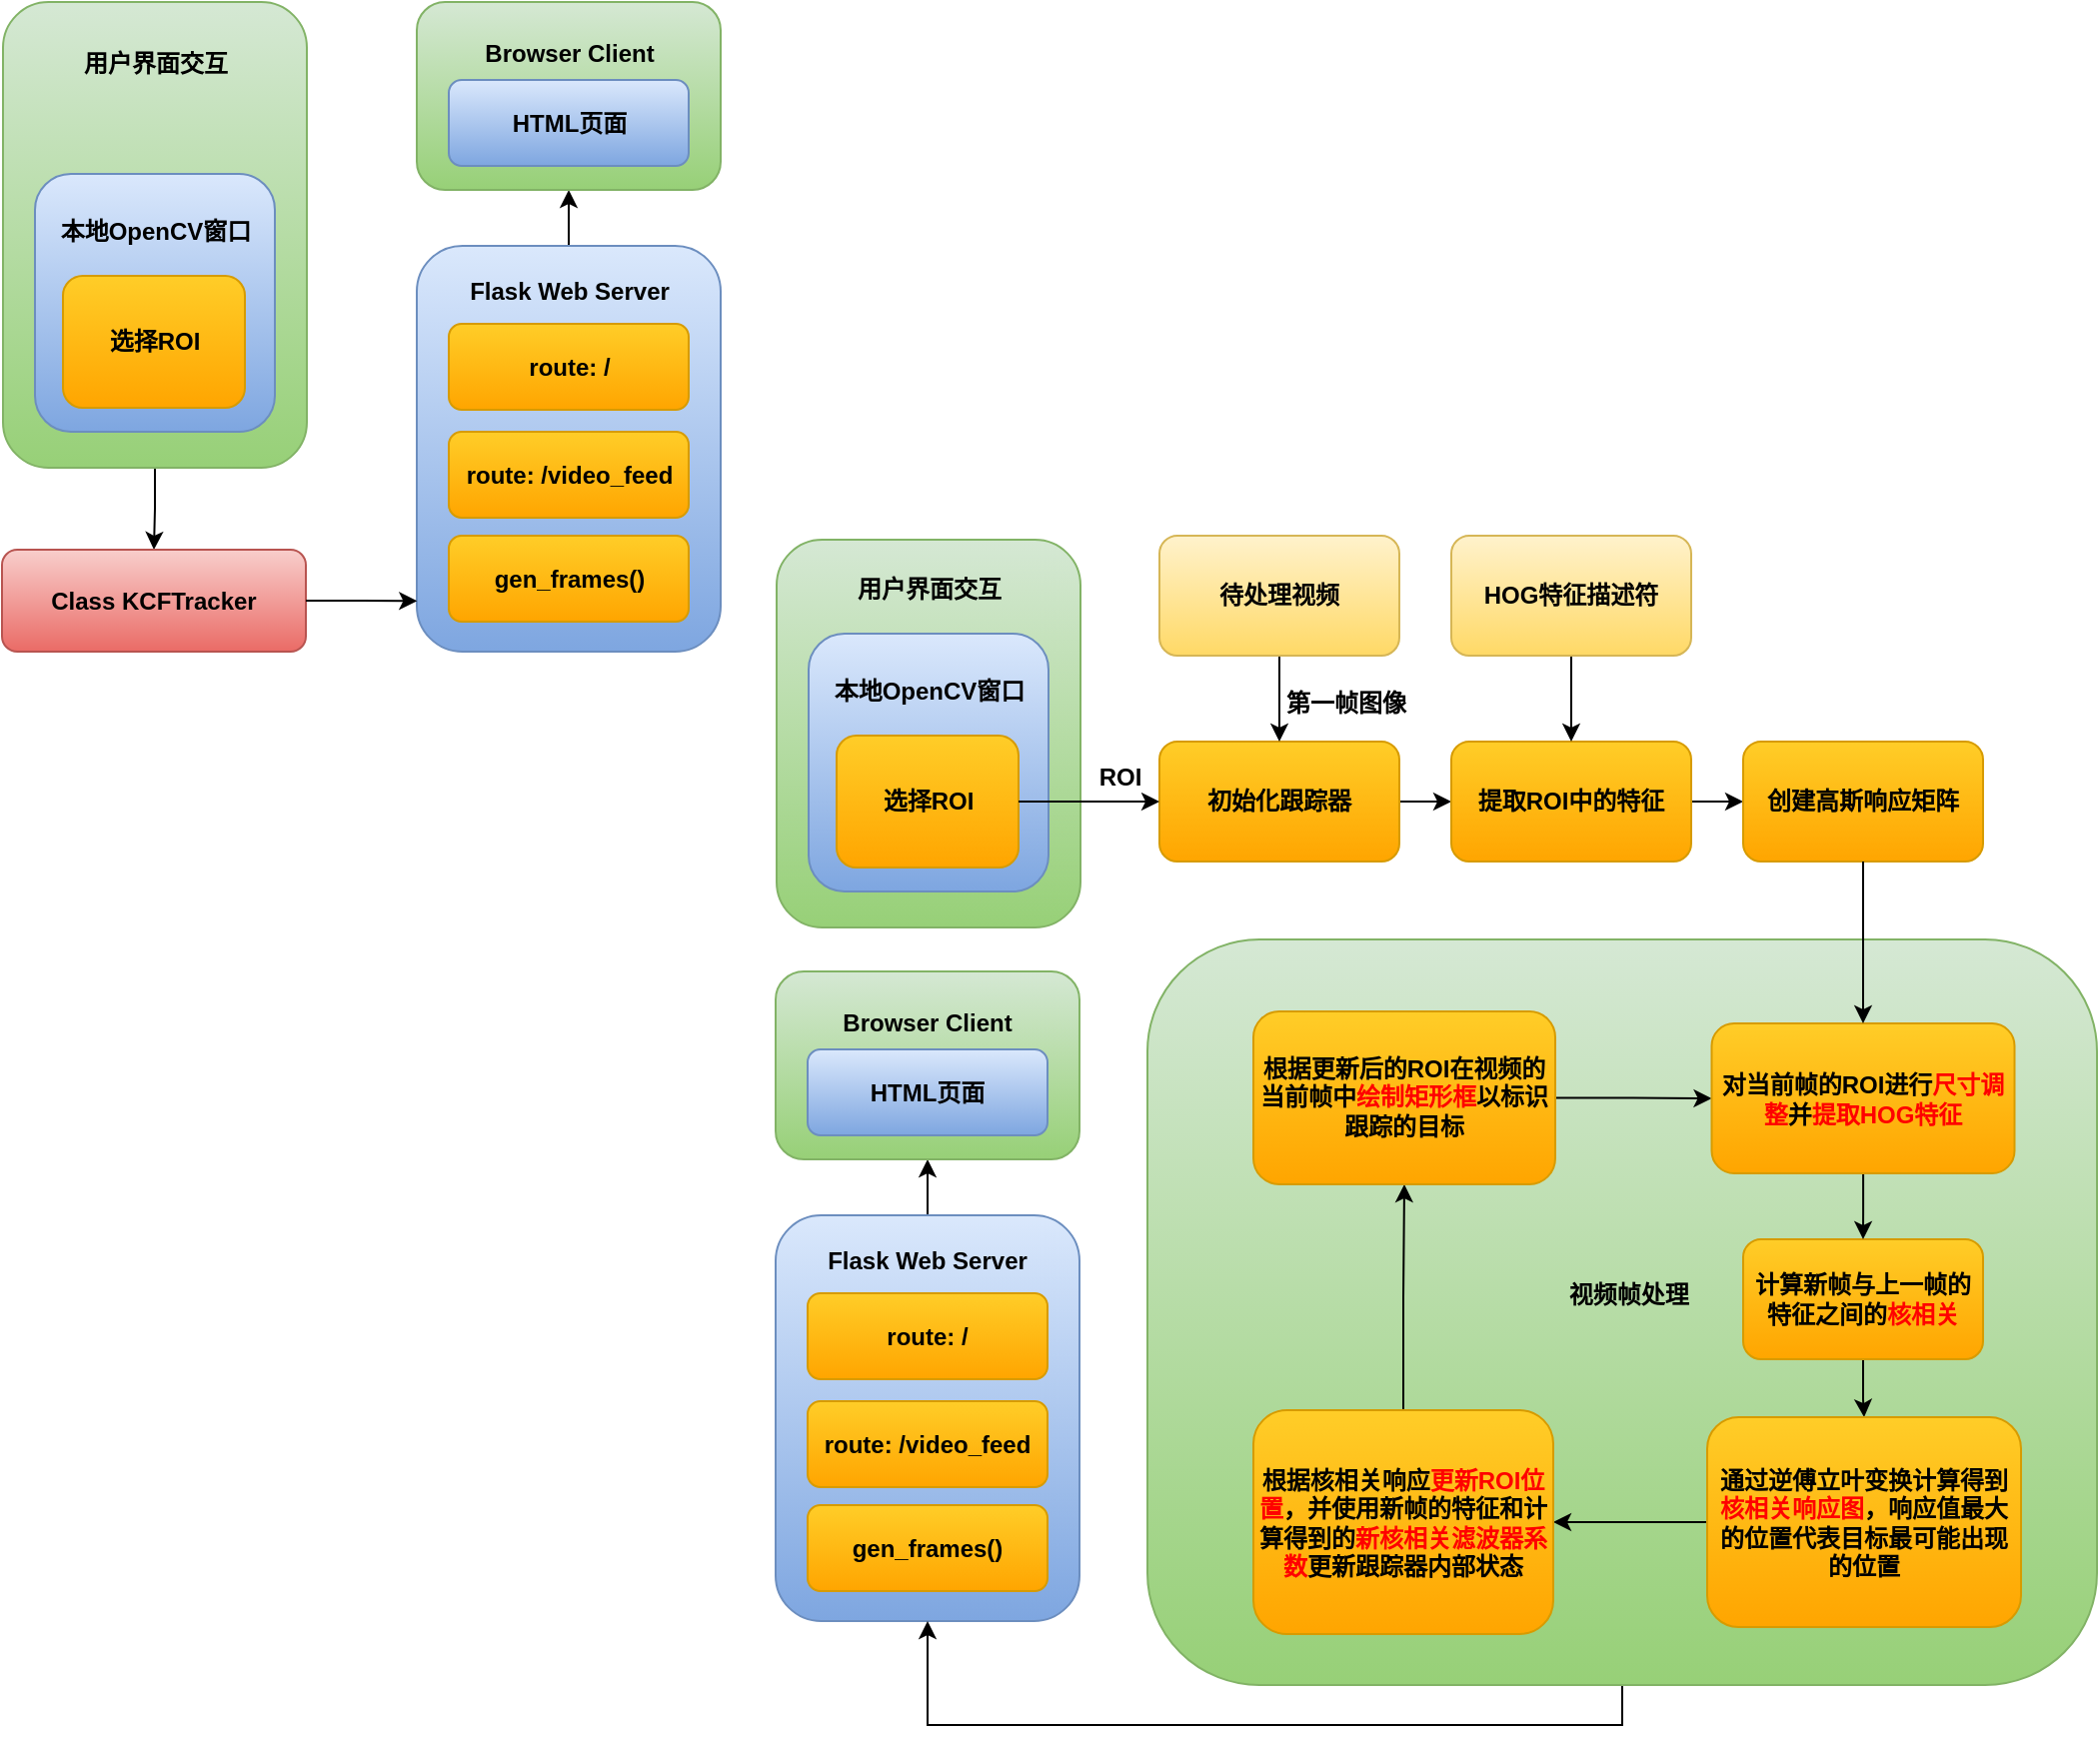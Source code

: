 <mxfile version="24.4.4" type="device">
  <diagram name="第 1 页" id="dqPX0T_TrWLrsLO5j0py">
    <mxGraphModel dx="1252" dy="463" grid="0" gridSize="10" guides="1" tooltips="1" connect="1" arrows="1" fold="1" page="1" pageScale="1" pageWidth="1654" pageHeight="1169" math="0" shadow="0">
      <root>
        <mxCell id="0" />
        <mxCell id="1" parent="0" />
        <mxCell id="U5L0Wk_K1hIGAWX2GgVE-14" style="edgeStyle=orthogonalEdgeStyle;rounded=0;orthogonalLoop=1;jettySize=auto;html=1;exitX=0.5;exitY=1;exitDx=0;exitDy=0;entryX=0.5;entryY=0;entryDx=0;entryDy=0;fontStyle=1;fontSize=12;" parent="1" source="U5L0Wk_K1hIGAWX2GgVE-1" target="U5L0Wk_K1hIGAWX2GgVE-7" edge="1">
          <mxGeometry relative="1" as="geometry" />
        </mxCell>
        <mxCell id="U5L0Wk_K1hIGAWX2GgVE-1" value="用户界面交互&lt;div style=&quot;font-size: 12px;&quot;&gt;&lt;br style=&quot;font-size: 12px;&quot;&gt;&lt;/div&gt;&lt;div style=&quot;font-size: 12px;&quot;&gt;&lt;br style=&quot;font-size: 12px;&quot;&gt;&lt;/div&gt;&lt;div style=&quot;font-size: 12px;&quot;&gt;&lt;br style=&quot;font-size: 12px;&quot;&gt;&lt;/div&gt;&lt;div style=&quot;font-size: 12px;&quot;&gt;&lt;br style=&quot;font-size: 12px;&quot;&gt;&lt;/div&gt;&lt;div style=&quot;font-size: 12px;&quot;&gt;&lt;br style=&quot;font-size: 12px;&quot;&gt;&lt;/div&gt;&lt;div style=&quot;font-size: 12px;&quot;&gt;&lt;br style=&quot;font-size: 12px;&quot;&gt;&lt;/div&gt;&lt;div style=&quot;font-size: 12px;&quot;&gt;&lt;br style=&quot;font-size: 12px;&quot;&gt;&lt;/div&gt;&lt;div style=&quot;font-size: 12px;&quot;&gt;&lt;br style=&quot;font-size: 12px;&quot;&gt;&lt;/div&gt;&lt;div style=&quot;font-size: 12px;&quot;&gt;&lt;br style=&quot;font-size: 12px;&quot;&gt;&lt;/div&gt;&lt;div style=&quot;font-size: 12px;&quot;&gt;&lt;br style=&quot;font-size: 12px;&quot;&gt;&lt;/div&gt;&lt;div style=&quot;font-size: 12px;&quot;&gt;&lt;br style=&quot;font-size: 12px;&quot;&gt;&lt;/div&gt;&lt;div style=&quot;font-size: 12px;&quot;&gt;&lt;br style=&quot;font-size: 12px;&quot;&gt;&lt;/div&gt;" style="rounded=1;whiteSpace=wrap;html=1;fontStyle=1;fillColor=#d5e8d4;gradientColor=#97d077;strokeColor=#82b366;fontSize=12;" parent="1" vertex="1">
          <mxGeometry x="50.5" y="77" width="152" height="233" as="geometry" />
        </mxCell>
        <mxCell id="U5L0Wk_K1hIGAWX2GgVE-3" value="本地OpenCV窗口&lt;div style=&quot;font-size: 12px;&quot;&gt;&lt;br style=&quot;font-size: 12px;&quot;&gt;&lt;/div&gt;&lt;div style=&quot;font-size: 12px;&quot;&gt;&lt;br style=&quot;font-size: 12px;&quot;&gt;&lt;/div&gt;&lt;div style=&quot;font-size: 12px;&quot;&gt;&lt;br style=&quot;font-size: 12px;&quot;&gt;&lt;/div&gt;&lt;div style=&quot;font-size: 12px;&quot;&gt;&lt;br style=&quot;font-size: 12px;&quot;&gt;&lt;/div&gt;&lt;div style=&quot;font-size: 12px;&quot;&gt;&lt;br style=&quot;font-size: 12px;&quot;&gt;&lt;/div&gt;" style="rounded=1;whiteSpace=wrap;html=1;fontStyle=1;fillColor=#dae8fc;gradientColor=#7ea6e0;strokeColor=#6c8ebf;fontSize=12;" parent="1" vertex="1">
          <mxGeometry x="66.5" y="163" width="120" height="129" as="geometry" />
        </mxCell>
        <mxCell id="U5L0Wk_K1hIGAWX2GgVE-4" value="选择ROI" style="rounded=1;whiteSpace=wrap;html=1;fontStyle=1;fillColor=#ffcd28;gradientColor=#ffa500;strokeColor=#d79b00;fontSize=12;" parent="1" vertex="1">
          <mxGeometry x="80.5" y="214" width="91" height="66" as="geometry" />
        </mxCell>
        <mxCell id="U5L0Wk_K1hIGAWX2GgVE-7" value="Class KCFTracker" style="rounded=1;whiteSpace=wrap;html=1;fontStyle=1;fillColor=#f8cecc;gradientColor=#ea6b66;strokeColor=#b85450;fontSize=12;" parent="1" vertex="1">
          <mxGeometry x="50" y="351" width="152" height="51" as="geometry" />
        </mxCell>
        <mxCell id="U5L0Wk_K1hIGAWX2GgVE-17" style="edgeStyle=orthogonalEdgeStyle;rounded=0;orthogonalLoop=1;jettySize=auto;html=1;exitX=0.5;exitY=0;exitDx=0;exitDy=0;entryX=0.5;entryY=1;entryDx=0;entryDy=0;fontStyle=1;fontSize=12;" parent="1" source="U5L0Wk_K1hIGAWX2GgVE-8" target="U5L0Wk_K1hIGAWX2GgVE-12" edge="1">
          <mxGeometry relative="1" as="geometry" />
        </mxCell>
        <mxCell id="U5L0Wk_K1hIGAWX2GgVE-8" value="Flask Web Server&lt;div style=&quot;font-size: 12px;&quot;&gt;&lt;br style=&quot;font-size: 12px;&quot;&gt;&lt;/div&gt;&lt;div style=&quot;font-size: 12px;&quot;&gt;&lt;br style=&quot;font-size: 12px;&quot;&gt;&lt;/div&gt;&lt;div style=&quot;font-size: 12px;&quot;&gt;&lt;br style=&quot;font-size: 12px;&quot;&gt;&lt;/div&gt;&lt;div style=&quot;font-size: 12px;&quot;&gt;&lt;br style=&quot;font-size: 12px;&quot;&gt;&lt;/div&gt;&lt;div style=&quot;font-size: 12px;&quot;&gt;&lt;br style=&quot;font-size: 12px;&quot;&gt;&lt;/div&gt;&lt;div style=&quot;font-size: 12px;&quot;&gt;&lt;br style=&quot;font-size: 12px;&quot;&gt;&lt;/div&gt;&lt;div style=&quot;font-size: 12px;&quot;&gt;&lt;br style=&quot;font-size: 12px;&quot;&gt;&lt;/div&gt;&lt;div style=&quot;font-size: 12px;&quot;&gt;&lt;br style=&quot;font-size: 12px;&quot;&gt;&lt;/div&gt;&lt;div style=&quot;font-size: 12px;&quot;&gt;&lt;br style=&quot;font-size: 12px;&quot;&gt;&lt;/div&gt;&lt;div style=&quot;font-size: 12px;&quot;&gt;&lt;br style=&quot;font-size: 12px;&quot;&gt;&lt;/div&gt;&lt;div style=&quot;font-size: 12px;&quot;&gt;&lt;br style=&quot;font-size: 12px;&quot;&gt;&lt;/div&gt;" style="rounded=1;whiteSpace=wrap;html=1;fontStyle=1;fillColor=#dae8fc;gradientColor=#7ea6e0;strokeColor=#6c8ebf;fontSize=12;" parent="1" vertex="1">
          <mxGeometry x="257.5" y="199" width="152" height="203" as="geometry" />
        </mxCell>
        <mxCell id="U5L0Wk_K1hIGAWX2GgVE-9" value="route: /" style="rounded=1;whiteSpace=wrap;html=1;fontStyle=1;fillColor=#ffcd28;gradientColor=#ffa500;strokeColor=#d79b00;fontSize=12;" parent="1" vertex="1">
          <mxGeometry x="273.5" y="238" width="120" height="43" as="geometry" />
        </mxCell>
        <mxCell id="U5L0Wk_K1hIGAWX2GgVE-10" value="route: /video_feed" style="rounded=1;whiteSpace=wrap;html=1;fontStyle=1;fillColor=#ffcd28;gradientColor=#ffa500;strokeColor=#d79b00;fontSize=12;" parent="1" vertex="1">
          <mxGeometry x="273.5" y="292" width="120" height="43" as="geometry" />
        </mxCell>
        <mxCell id="U5L0Wk_K1hIGAWX2GgVE-11" value="gen_frames()" style="rounded=1;whiteSpace=wrap;html=1;fontStyle=1;fillColor=#ffcd28;gradientColor=#ffa500;strokeColor=#d79b00;fontSize=12;" parent="1" vertex="1">
          <mxGeometry x="273.5" y="344" width="120" height="43" as="geometry" />
        </mxCell>
        <mxCell id="U5L0Wk_K1hIGAWX2GgVE-12" value="&lt;div style=&quot;font-size: 12px;&quot;&gt;Browser Client&lt;/div&gt;&lt;div style=&quot;font-size: 12px;&quot;&gt;&lt;br style=&quot;font-size: 12px;&quot;&gt;&lt;/div&gt;&lt;div style=&quot;font-size: 12px;&quot;&gt;&lt;br style=&quot;font-size: 12px;&quot;&gt;&lt;/div&gt;&lt;div style=&quot;font-size: 12px;&quot;&gt;&lt;br style=&quot;font-size: 12px;&quot;&gt;&lt;/div&gt;" style="rounded=1;whiteSpace=wrap;html=1;fontStyle=1;fillColor=#d5e8d4;gradientColor=#97d077;strokeColor=#82b366;fontSize=12;" parent="1" vertex="1">
          <mxGeometry x="257.5" y="77" width="152" height="94" as="geometry" />
        </mxCell>
        <mxCell id="U5L0Wk_K1hIGAWX2GgVE-13" value="HTML页面" style="rounded=1;whiteSpace=wrap;html=1;fontStyle=1;fillColor=#dae8fc;gradientColor=#7ea6e0;strokeColor=#6c8ebf;fontSize=12;" parent="1" vertex="1">
          <mxGeometry x="273.5" y="116" width="120" height="43" as="geometry" />
        </mxCell>
        <mxCell id="U5L0Wk_K1hIGAWX2GgVE-16" style="edgeStyle=orthogonalEdgeStyle;rounded=0;orthogonalLoop=1;jettySize=auto;html=1;exitX=1;exitY=0.5;exitDx=0;exitDy=0;entryX=0.001;entryY=0.875;entryDx=0;entryDy=0;entryPerimeter=0;fontStyle=1;fontSize=12;" parent="1" source="U5L0Wk_K1hIGAWX2GgVE-7" target="U5L0Wk_K1hIGAWX2GgVE-8" edge="1">
          <mxGeometry relative="1" as="geometry" />
        </mxCell>
        <mxCell id="Tiu7GDsR_JWNdAXCSNpz-31" value="用户界面交互&lt;div style=&quot;font-size: 12px;&quot;&gt;&lt;br style=&quot;font-size: 12px;&quot;&gt;&lt;/div&gt;&lt;div style=&quot;font-size: 12px;&quot;&gt;&lt;br style=&quot;font-size: 12px;&quot;&gt;&lt;/div&gt;&lt;div style=&quot;font-size: 12px;&quot;&gt;&lt;br style=&quot;font-size: 12px;&quot;&gt;&lt;/div&gt;&lt;div style=&quot;font-size: 12px;&quot;&gt;&lt;br style=&quot;font-size: 12px;&quot;&gt;&lt;/div&gt;&lt;div style=&quot;font-size: 12px;&quot;&gt;&lt;br style=&quot;font-size: 12px;&quot;&gt;&lt;/div&gt;&lt;div style=&quot;font-size: 12px;&quot;&gt;&lt;br style=&quot;font-size: 12px;&quot;&gt;&lt;/div&gt;&lt;div style=&quot;font-size: 12px;&quot;&gt;&lt;br style=&quot;font-size: 12px;&quot;&gt;&lt;/div&gt;&lt;div style=&quot;font-size: 12px;&quot;&gt;&lt;br style=&quot;font-size: 12px;&quot;&gt;&lt;/div&gt;&lt;div style=&quot;font-size: 12px;&quot;&gt;&lt;br style=&quot;font-size: 12px;&quot;&gt;&lt;/div&gt;&lt;div style=&quot;font-size: 12px;&quot;&gt;&lt;br style=&quot;font-size: 12px;&quot;&gt;&lt;/div&gt;" style="rounded=1;whiteSpace=wrap;html=1;fontStyle=1;fillColor=#d5e8d4;gradientColor=#97d077;strokeColor=#82b366;fontSize=12;" vertex="1" parent="1">
          <mxGeometry x="437.5" y="346" width="152" height="194" as="geometry" />
        </mxCell>
        <mxCell id="Tiu7GDsR_JWNdAXCSNpz-32" value="本地OpenCV窗口&lt;div style=&quot;font-size: 12px;&quot;&gt;&lt;br style=&quot;font-size: 12px;&quot;&gt;&lt;/div&gt;&lt;div style=&quot;font-size: 12px;&quot;&gt;&lt;br style=&quot;font-size: 12px;&quot;&gt;&lt;/div&gt;&lt;div style=&quot;font-size: 12px;&quot;&gt;&lt;br style=&quot;font-size: 12px;&quot;&gt;&lt;/div&gt;&lt;div style=&quot;font-size: 12px;&quot;&gt;&lt;br style=&quot;font-size: 12px;&quot;&gt;&lt;/div&gt;&lt;div style=&quot;font-size: 12px;&quot;&gt;&lt;br style=&quot;font-size: 12px;&quot;&gt;&lt;/div&gt;" style="rounded=1;whiteSpace=wrap;html=1;fontStyle=1;fillColor=#dae8fc;gradientColor=#7ea6e0;strokeColor=#6c8ebf;fontSize=12;" vertex="1" parent="1">
          <mxGeometry x="453.5" y="393" width="120" height="129" as="geometry" />
        </mxCell>
        <mxCell id="Tiu7GDsR_JWNdAXCSNpz-33" value="选择ROI" style="rounded=1;whiteSpace=wrap;html=1;fontStyle=1;fillColor=#ffcd28;gradientColor=#ffa500;strokeColor=#d79b00;fontSize=12;" vertex="1" parent="1">
          <mxGeometry x="467.5" y="444" width="91" height="66" as="geometry" />
        </mxCell>
        <mxCell id="Tiu7GDsR_JWNdAXCSNpz-34" style="edgeStyle=orthogonalEdgeStyle;rounded=0;orthogonalLoop=1;jettySize=auto;html=1;exitX=0.5;exitY=0;exitDx=0;exitDy=0;entryX=0.5;entryY=1;entryDx=0;entryDy=0;fontStyle=1;fontSize=12;" edge="1" parent="1" source="Tiu7GDsR_JWNdAXCSNpz-35" target="Tiu7GDsR_JWNdAXCSNpz-39">
          <mxGeometry relative="1" as="geometry" />
        </mxCell>
        <mxCell id="Tiu7GDsR_JWNdAXCSNpz-35" value="Flask Web Server&lt;div style=&quot;font-size: 12px;&quot;&gt;&lt;br style=&quot;font-size: 12px;&quot;&gt;&lt;/div&gt;&lt;div style=&quot;font-size: 12px;&quot;&gt;&lt;br style=&quot;font-size: 12px;&quot;&gt;&lt;/div&gt;&lt;div style=&quot;font-size: 12px;&quot;&gt;&lt;br style=&quot;font-size: 12px;&quot;&gt;&lt;/div&gt;&lt;div style=&quot;font-size: 12px;&quot;&gt;&lt;br style=&quot;font-size: 12px;&quot;&gt;&lt;/div&gt;&lt;div style=&quot;font-size: 12px;&quot;&gt;&lt;br style=&quot;font-size: 12px;&quot;&gt;&lt;/div&gt;&lt;div style=&quot;font-size: 12px;&quot;&gt;&lt;br style=&quot;font-size: 12px;&quot;&gt;&lt;/div&gt;&lt;div style=&quot;font-size: 12px;&quot;&gt;&lt;br style=&quot;font-size: 12px;&quot;&gt;&lt;/div&gt;&lt;div style=&quot;font-size: 12px;&quot;&gt;&lt;br style=&quot;font-size: 12px;&quot;&gt;&lt;/div&gt;&lt;div style=&quot;font-size: 12px;&quot;&gt;&lt;br style=&quot;font-size: 12px;&quot;&gt;&lt;/div&gt;&lt;div style=&quot;font-size: 12px;&quot;&gt;&lt;br style=&quot;font-size: 12px;&quot;&gt;&lt;/div&gt;&lt;div style=&quot;font-size: 12px;&quot;&gt;&lt;br style=&quot;font-size: 12px;&quot;&gt;&lt;/div&gt;" style="rounded=1;whiteSpace=wrap;html=1;fontStyle=1;fillColor=#dae8fc;gradientColor=#7ea6e0;strokeColor=#6c8ebf;fontSize=12;" vertex="1" parent="1">
          <mxGeometry x="437" y="684" width="152" height="203" as="geometry" />
        </mxCell>
        <mxCell id="Tiu7GDsR_JWNdAXCSNpz-36" value="route: /" style="rounded=1;whiteSpace=wrap;html=1;fontStyle=1;fillColor=#ffcd28;gradientColor=#ffa500;strokeColor=#d79b00;fontSize=12;" vertex="1" parent="1">
          <mxGeometry x="453" y="723" width="120" height="43" as="geometry" />
        </mxCell>
        <mxCell id="Tiu7GDsR_JWNdAXCSNpz-37" value="route: /video_feed" style="rounded=1;whiteSpace=wrap;html=1;fontStyle=1;fillColor=#ffcd28;gradientColor=#ffa500;strokeColor=#d79b00;fontSize=12;" vertex="1" parent="1">
          <mxGeometry x="453" y="777" width="120" height="43" as="geometry" />
        </mxCell>
        <mxCell id="Tiu7GDsR_JWNdAXCSNpz-38" value="gen_frames()" style="rounded=1;whiteSpace=wrap;html=1;fontStyle=1;fillColor=#ffcd28;gradientColor=#ffa500;strokeColor=#d79b00;fontSize=12;" vertex="1" parent="1">
          <mxGeometry x="453" y="829" width="120" height="43" as="geometry" />
        </mxCell>
        <mxCell id="Tiu7GDsR_JWNdAXCSNpz-39" value="&lt;div style=&quot;font-size: 12px;&quot;&gt;Browser Client&lt;/div&gt;&lt;div style=&quot;font-size: 12px;&quot;&gt;&lt;br style=&quot;font-size: 12px;&quot;&gt;&lt;/div&gt;&lt;div style=&quot;font-size: 12px;&quot;&gt;&lt;br style=&quot;font-size: 12px;&quot;&gt;&lt;/div&gt;&lt;div style=&quot;font-size: 12px;&quot;&gt;&lt;br style=&quot;font-size: 12px;&quot;&gt;&lt;/div&gt;" style="rounded=1;whiteSpace=wrap;html=1;fontStyle=1;fillColor=#d5e8d4;gradientColor=#97d077;strokeColor=#82b366;fontSize=12;" vertex="1" parent="1">
          <mxGeometry x="437" y="562" width="152" height="94" as="geometry" />
        </mxCell>
        <mxCell id="Tiu7GDsR_JWNdAXCSNpz-40" value="HTML页面" style="rounded=1;whiteSpace=wrap;html=1;fontStyle=1;fillColor=#dae8fc;gradientColor=#7ea6e0;strokeColor=#6c8ebf;fontSize=12;" vertex="1" parent="1">
          <mxGeometry x="453" y="601" width="120" height="43" as="geometry" />
        </mxCell>
        <mxCell id="Tiu7GDsR_JWNdAXCSNpz-41" style="edgeStyle=orthogonalEdgeStyle;rounded=0;orthogonalLoop=1;jettySize=auto;html=1;entryX=0;entryY=0.5;entryDx=0;entryDy=0;fontStyle=1;fontSize=12;" edge="1" parent="1" source="Tiu7GDsR_JWNdAXCSNpz-42" target="Tiu7GDsR_JWNdAXCSNpz-44">
          <mxGeometry relative="1" as="geometry" />
        </mxCell>
        <mxCell id="Tiu7GDsR_JWNdAXCSNpz-42" value="初始化跟踪器" style="rounded=1;whiteSpace=wrap;html=1;fillColor=#ffcd28;strokeColor=#d79b00;fontStyle=1;gradientColor=#ffa500;fontSize=12;" vertex="1" parent="1">
          <mxGeometry x="629" y="447" width="120" height="60" as="geometry" />
        </mxCell>
        <mxCell id="Tiu7GDsR_JWNdAXCSNpz-65" style="edgeStyle=orthogonalEdgeStyle;rounded=0;orthogonalLoop=1;jettySize=auto;html=1;exitX=1;exitY=0.5;exitDx=0;exitDy=0;entryX=0;entryY=0.5;entryDx=0;entryDy=0;fontStyle=1;fontSize=12;" edge="1" parent="1" source="Tiu7GDsR_JWNdAXCSNpz-44" target="Tiu7GDsR_JWNdAXCSNpz-46">
          <mxGeometry relative="1" as="geometry" />
        </mxCell>
        <mxCell id="Tiu7GDsR_JWNdAXCSNpz-44" value="提取ROI中的特征" style="whiteSpace=wrap;html=1;fillColor=#ffcd28;strokeColor=#d79b00;rounded=1;fontStyle=1;gradientColor=#ffa500;fontSize=12;" vertex="1" parent="1">
          <mxGeometry x="775" y="447" width="120" height="60" as="geometry" />
        </mxCell>
        <mxCell id="Tiu7GDsR_JWNdAXCSNpz-46" value="创建高斯响应矩阵" style="whiteSpace=wrap;html=1;fillColor=#ffcd28;strokeColor=#d79b00;rounded=1;fontStyle=1;gradientColor=#ffa500;fontSize=12;" vertex="1" parent="1">
          <mxGeometry x="921" y="447" width="120" height="60" as="geometry" />
        </mxCell>
        <mxCell id="Tiu7GDsR_JWNdAXCSNpz-71" style="edgeStyle=orthogonalEdgeStyle;rounded=0;orthogonalLoop=1;jettySize=auto;html=1;exitX=0.5;exitY=1;exitDx=0;exitDy=0;entryX=0.5;entryY=1;entryDx=0;entryDy=0;fontStyle=1;fontSize=12;" edge="1" parent="1" source="Tiu7GDsR_JWNdAXCSNpz-49" target="Tiu7GDsR_JWNdAXCSNpz-35">
          <mxGeometry relative="1" as="geometry" />
        </mxCell>
        <mxCell id="Tiu7GDsR_JWNdAXCSNpz-49" value="&lt;div style=&quot;font-size: 12px;&quot;&gt;&lt;br style=&quot;font-size: 12px;&quot;&gt;&lt;/div&gt;&lt;div style=&quot;font-size: 12px;&quot;&gt;&lt;br style=&quot;font-size: 12px;&quot;&gt;&lt;/div&gt;&lt;div style=&quot;font-size: 12px;&quot;&gt;&lt;br style=&quot;font-size: 12px;&quot;&gt;&lt;/div&gt;&lt;div style=&quot;font-size: 12px;&quot;&gt;&lt;br style=&quot;font-size: 12px;&quot;&gt;&lt;/div&gt;&lt;div style=&quot;font-size: 12px;&quot;&gt;&lt;br style=&quot;font-size: 12px;&quot;&gt;&lt;/div&gt;&lt;div style=&quot;font-size: 12px;&quot;&gt;&lt;br style=&quot;font-size: 12px;&quot;&gt;&lt;/div&gt;&lt;div style=&quot;font-size: 12px;&quot;&gt;&lt;br style=&quot;font-size: 12px;&quot;&gt;&lt;/div&gt;&lt;div style=&quot;font-size: 12px;&quot;&gt;&lt;br style=&quot;font-size: 12px;&quot;&gt;&lt;/div&gt;&lt;div style=&quot;font-size: 12px;&quot;&gt;&lt;br style=&quot;font-size: 12px;&quot;&gt;&lt;/div&gt;&lt;div style=&quot;font-size: 12px;&quot;&gt;&lt;br style=&quot;font-size: 12px;&quot;&gt;&lt;/div&gt;&lt;div style=&quot;font-size: 12px;&quot;&gt;&lt;br style=&quot;font-size: 12px;&quot;&gt;&lt;/div&gt;&lt;div style=&quot;font-size: 12px;&quot;&gt;&lt;br style=&quot;font-size: 12px;&quot;&gt;&lt;/div&gt;&lt;div style=&quot;font-size: 12px;&quot;&gt;&lt;br style=&quot;font-size: 12px;&quot;&gt;&lt;/div&gt;&lt;div style=&quot;font-size: 12px;&quot;&gt;&lt;br style=&quot;font-size: 12px;&quot;&gt;&lt;/div&gt;&lt;div style=&quot;font-size: 12px;&quot;&gt;&lt;br style=&quot;font-size: 12px;&quot;&gt;&lt;/div&gt;&lt;div style=&quot;font-size: 12px;&quot;&gt;&lt;br style=&quot;font-size: 12px;&quot;&gt;&lt;/div&gt;&lt;div style=&quot;font-size: 12px;&quot;&gt;&lt;br style=&quot;font-size: 12px;&quot;&gt;&lt;/div&gt;&lt;div style=&quot;font-size: 12px;&quot;&gt;&lt;br style=&quot;font-size: 12px;&quot;&gt;&lt;/div&gt;&lt;div style=&quot;font-size: 12px;&quot;&gt;&lt;br style=&quot;font-size: 12px;&quot;&gt;&lt;/div&gt;&lt;div style=&quot;font-size: 12px;&quot;&gt;&lt;br style=&quot;font-size: 12px;&quot;&gt;&lt;/div&gt;&lt;div style=&quot;font-size: 12px;&quot;&gt;&lt;br style=&quot;font-size: 12px;&quot;&gt;&lt;/div&gt;&lt;div style=&quot;font-size: 12px;&quot;&gt;&lt;br style=&quot;font-size: 12px;&quot;&gt;&lt;/div&gt;&lt;div style=&quot;font-size: 12px;&quot;&gt;&lt;br style=&quot;font-size: 12px;&quot;&gt;&lt;/div&gt;&lt;div style=&quot;font-size: 12px;&quot;&gt;&lt;br style=&quot;font-size: 12px;&quot;&gt;&lt;/div&gt;&amp;nbsp; &amp;nbsp; &amp;nbsp; &amp;nbsp; &amp;nbsp; &amp;nbsp; &amp;nbsp; &amp;nbsp; &amp;nbsp; &amp;nbsp; &amp;nbsp; &amp;nbsp; &amp;nbsp; &amp;nbsp; &amp;nbsp; &amp;nbsp; &amp;nbsp; &amp;nbsp; &amp;nbsp; &amp;nbsp; &amp;nbsp; &amp;nbsp; &amp;nbsp; &amp;nbsp; &amp;nbsp; &amp;nbsp; &amp;nbsp; &amp;nbsp; &amp;nbsp; &amp;nbsp; &amp;nbsp; 视频帧处理&lt;div style=&quot;font-size: 12px;&quot;&gt;&amp;nbsp;&lt;/div&gt;" style="rounded=1;whiteSpace=wrap;html=1;fillColor=#d5e8d4;strokeColor=#82b366;labelPosition=center;verticalLabelPosition=middle;align=center;verticalAlign=middle;spacingLeft=-200;spacingBottom=350;fontStyle=1;gradientColor=#97d077;fontSize=12;" vertex="1" parent="1">
          <mxGeometry x="623" y="546" width="475" height="373" as="geometry" />
        </mxCell>
        <mxCell id="Tiu7GDsR_JWNdAXCSNpz-50" value="" style="edgeStyle=orthogonalEdgeStyle;rounded=0;orthogonalLoop=1;jettySize=auto;html=1;fontStyle=1;fontSize=12;" edge="1" parent="1" source="Tiu7GDsR_JWNdAXCSNpz-51" target="Tiu7GDsR_JWNdAXCSNpz-53">
          <mxGeometry relative="1" as="geometry" />
        </mxCell>
        <mxCell id="Tiu7GDsR_JWNdAXCSNpz-51" value="计算新帧与上一帧的特征之间的&lt;font style=&quot;font-size: 12px;&quot; color=&quot;#ff0000&quot;&gt;核相关&lt;/font&gt;" style="rounded=1;whiteSpace=wrap;html=1;fillColor=#ffcd28;strokeColor=#d79b00;fontStyle=1;gradientColor=#ffa500;fontSize=12;" vertex="1" parent="1">
          <mxGeometry x="921" y="696" width="120" height="60" as="geometry" />
        </mxCell>
        <mxCell id="Tiu7GDsR_JWNdAXCSNpz-72" style="edgeStyle=orthogonalEdgeStyle;rounded=0;orthogonalLoop=1;jettySize=auto;html=1;exitX=0;exitY=0.5;exitDx=0;exitDy=0;fontSize=12;" edge="1" parent="1" source="Tiu7GDsR_JWNdAXCSNpz-53" target="Tiu7GDsR_JWNdAXCSNpz-55">
          <mxGeometry relative="1" as="geometry" />
        </mxCell>
        <mxCell id="Tiu7GDsR_JWNdAXCSNpz-53" value="通过逆傅立叶变换计算得到&lt;font style=&quot;font-size: 12px;&quot; color=&quot;#ff0000&quot;&gt;核相关响应图&lt;/font&gt;，响应值最大的位置代表目标最可能出现的位置" style="whiteSpace=wrap;html=1;fillColor=#ffcd28;strokeColor=#d79b00;rounded=1;fontStyle=1;gradientColor=#ffa500;fontSize=12;" vertex="1" parent="1">
          <mxGeometry x="903" y="785" width="157" height="105" as="geometry" />
        </mxCell>
        <mxCell id="Tiu7GDsR_JWNdAXCSNpz-73" style="edgeStyle=orthogonalEdgeStyle;rounded=0;orthogonalLoop=1;jettySize=auto;html=1;exitX=0.5;exitY=0;exitDx=0;exitDy=0;entryX=0.5;entryY=1;entryDx=0;entryDy=0;fontSize=12;" edge="1" parent="1" source="Tiu7GDsR_JWNdAXCSNpz-55" target="Tiu7GDsR_JWNdAXCSNpz-56">
          <mxGeometry relative="1" as="geometry" />
        </mxCell>
        <mxCell id="Tiu7GDsR_JWNdAXCSNpz-55" value="根据核相关响应&lt;font style=&quot;font-size: 12px;&quot; color=&quot;#ff0000&quot;&gt;更新ROI位置&lt;/font&gt;，并使用新帧的特征和计算得到的&lt;font style=&quot;font-size: 12px;&quot; color=&quot;#ff0000&quot;&gt;新核相关滤波器系数&lt;/font&gt;更新跟踪器内部状态" style="whiteSpace=wrap;html=1;fillColor=#ffcd28;strokeColor=#d79b00;rounded=1;fontStyle=1;gradientColor=#ffa500;fontSize=12;" vertex="1" parent="1">
          <mxGeometry x="676" y="781.5" width="150" height="112" as="geometry" />
        </mxCell>
        <mxCell id="Tiu7GDsR_JWNdAXCSNpz-74" style="edgeStyle=orthogonalEdgeStyle;rounded=0;orthogonalLoop=1;jettySize=auto;html=1;exitX=1;exitY=0.5;exitDx=0;exitDy=0;entryX=0;entryY=0.5;entryDx=0;entryDy=0;fontSize=12;" edge="1" parent="1" source="Tiu7GDsR_JWNdAXCSNpz-56" target="Tiu7GDsR_JWNdAXCSNpz-58">
          <mxGeometry relative="1" as="geometry" />
        </mxCell>
        <mxCell id="Tiu7GDsR_JWNdAXCSNpz-56" value="根据更新后的ROI在视频的当前帧中&lt;font style=&quot;font-size: 12px;&quot; color=&quot;#ff0000&quot;&gt;绘制矩形框&lt;/font&gt;以标识跟踪的目标" style="whiteSpace=wrap;html=1;fillColor=#ffcd28;strokeColor=#d79b00;rounded=1;fontStyle=1;gradientColor=#ffa500;fontSize=12;" vertex="1" parent="1">
          <mxGeometry x="676" y="582" width="151" height="86.5" as="geometry" />
        </mxCell>
        <mxCell id="Tiu7GDsR_JWNdAXCSNpz-57" value="" style="edgeStyle=orthogonalEdgeStyle;rounded=0;orthogonalLoop=1;jettySize=auto;html=1;fontStyle=1;fontSize=12;" edge="1" parent="1" source="Tiu7GDsR_JWNdAXCSNpz-58" target="Tiu7GDsR_JWNdAXCSNpz-51">
          <mxGeometry relative="1" as="geometry" />
        </mxCell>
        <mxCell id="Tiu7GDsR_JWNdAXCSNpz-58" value="对当前帧的ROI进行&lt;font style=&quot;font-size: 12px;&quot; color=&quot;#ff0000&quot;&gt;尺寸调整&lt;/font&gt;并&lt;font style=&quot;font-size: 12px;&quot; color=&quot;#ff0000&quot;&gt;提取HOG特征&lt;/font&gt;" style="rounded=1;whiteSpace=wrap;html=1;fillColor=#ffcd28;strokeColor=#d79b00;fontStyle=1;gradientColor=#ffa500;fontSize=12;" vertex="1" parent="1">
          <mxGeometry x="905.25" y="588" width="151.5" height="75" as="geometry" />
        </mxCell>
        <mxCell id="Tiu7GDsR_JWNdAXCSNpz-60" style="edgeStyle=orthogonalEdgeStyle;rounded=0;orthogonalLoop=1;jettySize=auto;html=1;exitX=0.5;exitY=1;exitDx=0;exitDy=0;entryX=0.5;entryY=0;entryDx=0;entryDy=0;fontStyle=1;fontSize=12;" edge="1" parent="1" source="Tiu7GDsR_JWNdAXCSNpz-59" target="Tiu7GDsR_JWNdAXCSNpz-42">
          <mxGeometry relative="1" as="geometry" />
        </mxCell>
        <mxCell id="Tiu7GDsR_JWNdAXCSNpz-61" value="第一帧图像" style="edgeLabel;html=1;align=center;verticalAlign=middle;resizable=0;points=[];fontStyle=1;fontSize=12;" vertex="1" connectable="0" parent="Tiu7GDsR_JWNdAXCSNpz-60">
          <mxGeometry x="-0.203" y="-1" relative="1" as="geometry">
            <mxPoint x="34" y="7" as="offset" />
          </mxGeometry>
        </mxCell>
        <mxCell id="Tiu7GDsR_JWNdAXCSNpz-59" value="待处理视频" style="rounded=1;whiteSpace=wrap;html=1;fontStyle=1;fillColor=#fff2cc;gradientColor=#ffd966;strokeColor=#d6b656;fontSize=12;" vertex="1" parent="1">
          <mxGeometry x="629" y="344" width="120" height="60" as="geometry" />
        </mxCell>
        <mxCell id="Tiu7GDsR_JWNdAXCSNpz-30" style="edgeStyle=orthogonalEdgeStyle;rounded=0;orthogonalLoop=1;jettySize=auto;html=1;exitX=1;exitY=0.5;exitDx=0;exitDy=0;fontStyle=1;fontSize=12;" edge="1" parent="1" source="Tiu7GDsR_JWNdAXCSNpz-33" target="Tiu7GDsR_JWNdAXCSNpz-42">
          <mxGeometry relative="1" as="geometry" />
        </mxCell>
        <mxCell id="Tiu7GDsR_JWNdAXCSNpz-62" value="ROI" style="edgeLabel;html=1;align=center;verticalAlign=middle;resizable=0;points=[];fontStyle=1;fontSize=12;" vertex="1" connectable="0" parent="Tiu7GDsR_JWNdAXCSNpz-30">
          <mxGeometry x="-0.124" relative="1" as="geometry">
            <mxPoint x="19" y="-12" as="offset" />
          </mxGeometry>
        </mxCell>
        <mxCell id="Tiu7GDsR_JWNdAXCSNpz-64" style="edgeStyle=orthogonalEdgeStyle;rounded=0;orthogonalLoop=1;jettySize=auto;html=1;exitX=0.5;exitY=1;exitDx=0;exitDy=0;entryX=0.5;entryY=0;entryDx=0;entryDy=0;fontStyle=1;fontSize=12;" edge="1" parent="1" source="Tiu7GDsR_JWNdAXCSNpz-63" target="Tiu7GDsR_JWNdAXCSNpz-44">
          <mxGeometry relative="1" as="geometry" />
        </mxCell>
        <mxCell id="Tiu7GDsR_JWNdAXCSNpz-63" value="HOG特征描述符" style="rounded=1;whiteSpace=wrap;html=1;fontStyle=1;fillColor=#fff2cc;gradientColor=#ffd966;strokeColor=#d6b656;fontSize=12;" vertex="1" parent="1">
          <mxGeometry x="775" y="344" width="120" height="60" as="geometry" />
        </mxCell>
        <mxCell id="Tiu7GDsR_JWNdAXCSNpz-69" style="edgeStyle=orthogonalEdgeStyle;rounded=0;orthogonalLoop=1;jettySize=auto;html=1;exitX=0.5;exitY=1;exitDx=0;exitDy=0;entryX=0.5;entryY=0;entryDx=0;entryDy=0;fontStyle=1;fontSize=12;" edge="1" parent="1" source="Tiu7GDsR_JWNdAXCSNpz-46" target="Tiu7GDsR_JWNdAXCSNpz-58">
          <mxGeometry relative="1" as="geometry" />
        </mxCell>
      </root>
    </mxGraphModel>
  </diagram>
</mxfile>
